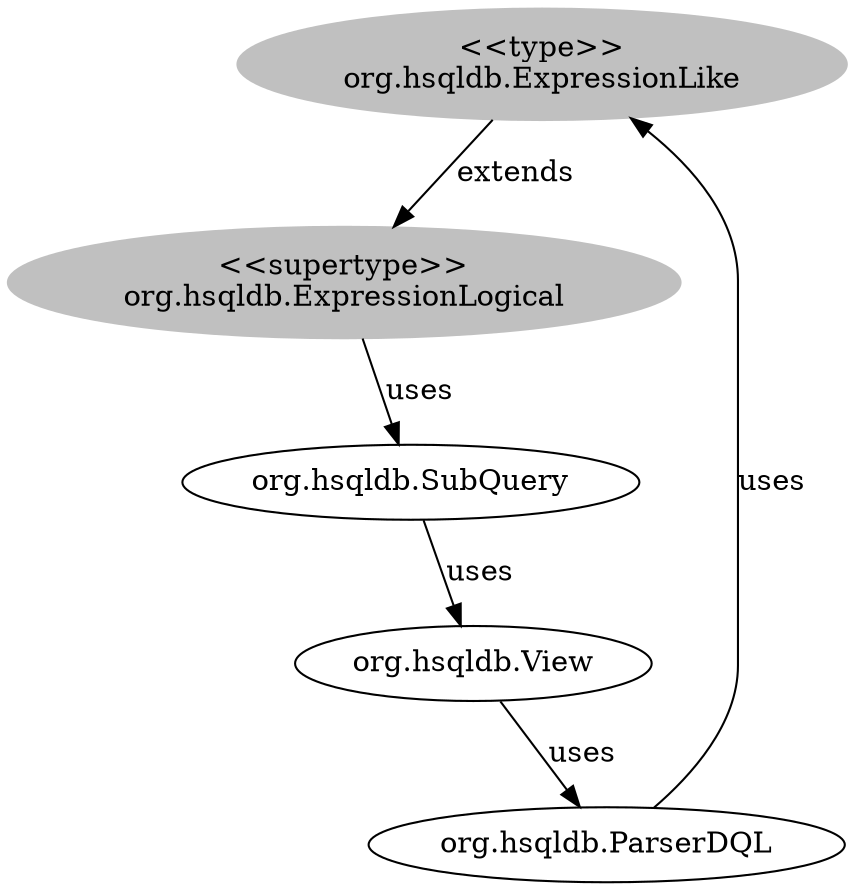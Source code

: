 digraph stk {
	org_hsqldb_ExpressionLike [label="<<type>>
org.hsqldb.ExpressionLike",style=filled,color="grey"];
	org_hsqldb_ExpressionLogical [label="<<supertype>>
org.hsqldb.ExpressionLogical",style=filled,color="grey"];
	org_hsqldb_View [label="org.hsqldb.View"];
	org_hsqldb_SubQuery [label="org.hsqldb.SubQuery"];
	org_hsqldb_ParserDQL [label="org.hsqldb.ParserDQL"];
	org_hsqldb_ExpressionLike -> org_hsqldb_ExpressionLogical [label=extends];
	org_hsqldb_ExpressionLogical -> org_hsqldb_SubQuery [label=uses];
	org_hsqldb_SubQuery -> org_hsqldb_View [label=uses];
	org_hsqldb_View -> org_hsqldb_ParserDQL [label=uses];
	org_hsqldb_ParserDQL -> org_hsqldb_ExpressionLike [label=uses];
}
